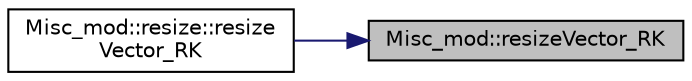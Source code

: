 digraph "Misc_mod::resizeVector_RK"
{
 // LATEX_PDF_SIZE
  edge [fontname="Helvetica",fontsize="10",labelfontname="Helvetica",labelfontsize="10"];
  node [fontname="Helvetica",fontsize="10",shape=record];
  rankdir="RL";
  Node1 [label="Misc_mod::resizeVector_RK",height=0.2,width=0.4,color="black", fillcolor="grey75", style="filled", fontcolor="black",tooltip="Resize the input 1-dimensional real vector to a new size."];
  Node1 -> Node2 [dir="back",color="midnightblue",fontsize="10",style="solid",fontname="Helvetica"];
  Node2 [label="Misc_mod::resize::resize\lVector_RK",height=0.2,width=0.4,color="black", fillcolor="white", style="filled",URL="$interfaceMisc__mod_1_1resize.html#aa37a9b89329326a000d52b3d42125680",tooltip="Resize the input 1-dimensional real vector to a new size."];
}
